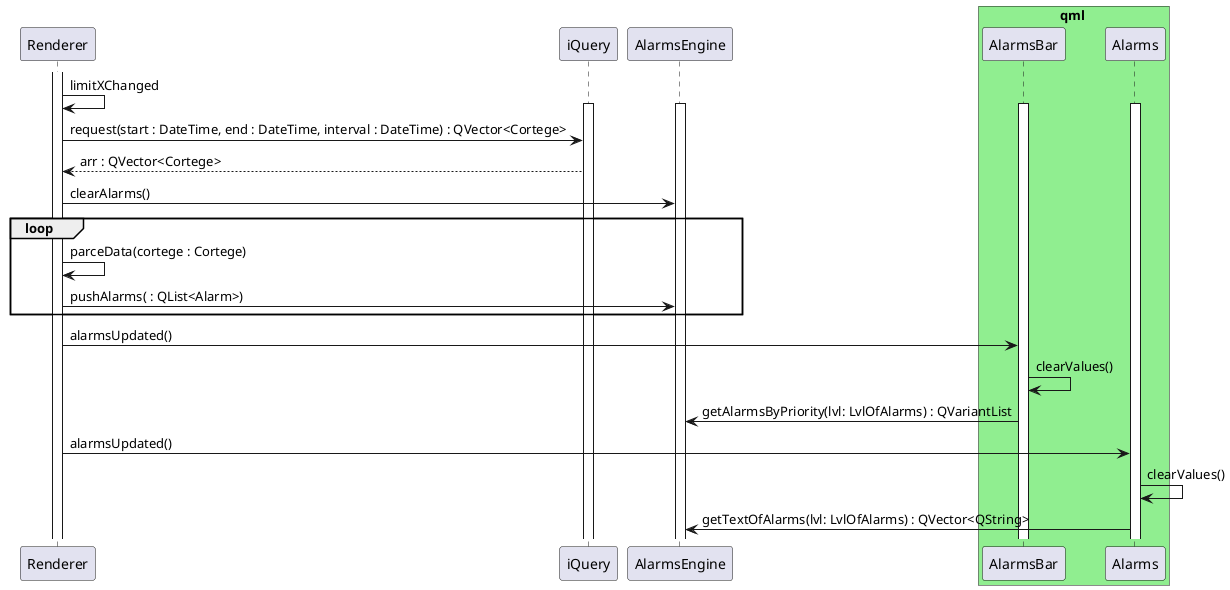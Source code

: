@startuml SequenceDiagram

skinparam sequenceMessageAlign left
activate Renderer

Renderer -> Renderer: limitXChanged
activate AlarmsBar
activate Alarms
activate iQuery
activate AlarmsEngine

Renderer -> iQuery: request(start : DateTime, end : DateTime, interval : DateTime) : QVector<Cortege>
iQuery --> Renderer: arr : QVector<Cortege>

Renderer -> AlarmsEngine: clearAlarms()

loop 
    Renderer -> Renderer : parceData(cortege : Cortege)
    Renderer -> AlarmsEngine: pushAlarms( : QList<Alarm>)
end loop



Renderer -> AlarmsBar: alarmsUpdated()
AlarmsBar -> AlarmsBar:  clearValues()
AlarmsBar -> AlarmsEngine: getAlarmsByPriority(lvl: LvlOfAlarms) : QVariantList

Renderer -> Alarms:  alarmsUpdated()
Alarms -> Alarms:  clearValues()
Alarms -> AlarmsEngine: getTextOfAlarms(lvl: LvlOfAlarms) : QVector<QString>

box qml #LightGreen
    participant AlarmsBar
    participant Alarms
end box

@enduml